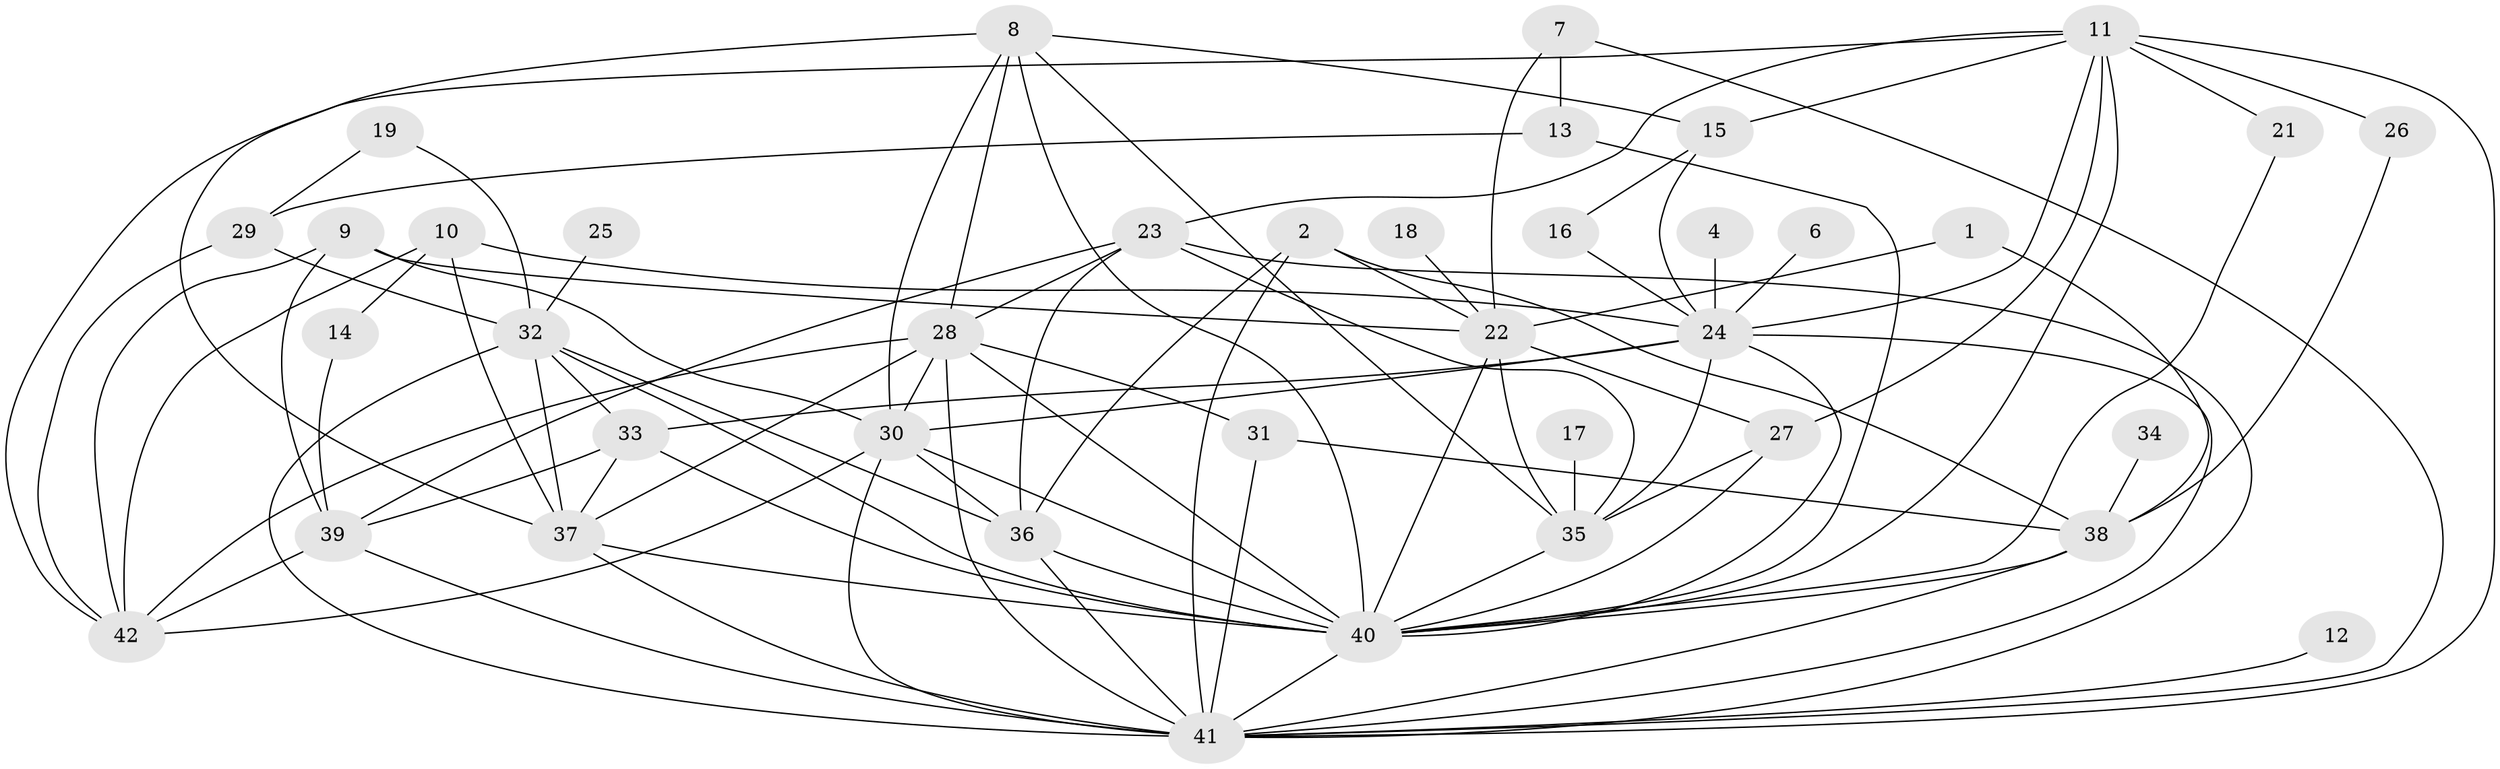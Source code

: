 // original degree distribution, {7: 0.08333333333333333, 3: 0.19047619047619047, 2: 0.17857142857142858, 4: 0.2619047619047619, 0: 0.03571428571428571, 1: 0.10714285714285714, 6: 0.07142857142857142, 5: 0.07142857142857142}
// Generated by graph-tools (version 1.1) at 2025/49/03/09/25 03:49:10]
// undirected, 39 vertices, 96 edges
graph export_dot {
graph [start="1"]
  node [color=gray90,style=filled];
  1;
  2;
  4;
  6;
  7;
  8;
  9;
  10;
  11;
  12;
  13;
  14;
  15;
  16;
  17;
  18;
  19;
  21;
  22;
  23;
  24;
  25;
  26;
  27;
  28;
  29;
  30;
  31;
  32;
  33;
  34;
  35;
  36;
  37;
  38;
  39;
  40;
  41;
  42;
  1 -- 22 [weight=1.0];
  1 -- 38 [weight=1.0];
  2 -- 22 [weight=1.0];
  2 -- 36 [weight=1.0];
  2 -- 38 [weight=1.0];
  2 -- 41 [weight=1.0];
  4 -- 24 [weight=1.0];
  6 -- 24 [weight=1.0];
  7 -- 13 [weight=1.0];
  7 -- 22 [weight=1.0];
  7 -- 41 [weight=1.0];
  8 -- 15 [weight=1.0];
  8 -- 28 [weight=1.0];
  8 -- 30 [weight=1.0];
  8 -- 35 [weight=1.0];
  8 -- 37 [weight=1.0];
  8 -- 40 [weight=1.0];
  9 -- 22 [weight=1.0];
  9 -- 30 [weight=1.0];
  9 -- 39 [weight=1.0];
  9 -- 42 [weight=1.0];
  10 -- 14 [weight=1.0];
  10 -- 24 [weight=1.0];
  10 -- 37 [weight=2.0];
  10 -- 42 [weight=1.0];
  11 -- 15 [weight=1.0];
  11 -- 21 [weight=1.0];
  11 -- 23 [weight=1.0];
  11 -- 24 [weight=1.0];
  11 -- 26 [weight=1.0];
  11 -- 27 [weight=1.0];
  11 -- 40 [weight=1.0];
  11 -- 41 [weight=1.0];
  11 -- 42 [weight=1.0];
  12 -- 41 [weight=1.0];
  13 -- 29 [weight=1.0];
  13 -- 40 [weight=1.0];
  14 -- 39 [weight=1.0];
  15 -- 16 [weight=1.0];
  15 -- 24 [weight=1.0];
  16 -- 24 [weight=1.0];
  17 -- 35 [weight=1.0];
  18 -- 22 [weight=1.0];
  19 -- 29 [weight=1.0];
  19 -- 32 [weight=1.0];
  21 -- 40 [weight=1.0];
  22 -- 27 [weight=1.0];
  22 -- 35 [weight=2.0];
  22 -- 40 [weight=1.0];
  23 -- 28 [weight=1.0];
  23 -- 35 [weight=1.0];
  23 -- 36 [weight=1.0];
  23 -- 39 [weight=1.0];
  23 -- 41 [weight=1.0];
  24 -- 30 [weight=1.0];
  24 -- 33 [weight=1.0];
  24 -- 35 [weight=2.0];
  24 -- 40 [weight=1.0];
  24 -- 41 [weight=1.0];
  25 -- 32 [weight=1.0];
  26 -- 38 [weight=1.0];
  27 -- 35 [weight=1.0];
  27 -- 40 [weight=1.0];
  28 -- 30 [weight=1.0];
  28 -- 31 [weight=1.0];
  28 -- 37 [weight=1.0];
  28 -- 40 [weight=1.0];
  28 -- 41 [weight=1.0];
  28 -- 42 [weight=1.0];
  29 -- 32 [weight=1.0];
  29 -- 42 [weight=1.0];
  30 -- 36 [weight=1.0];
  30 -- 40 [weight=1.0];
  30 -- 41 [weight=1.0];
  30 -- 42 [weight=1.0];
  31 -- 38 [weight=1.0];
  31 -- 41 [weight=1.0];
  32 -- 33 [weight=1.0];
  32 -- 36 [weight=1.0];
  32 -- 37 [weight=1.0];
  32 -- 40 [weight=1.0];
  32 -- 41 [weight=1.0];
  33 -- 37 [weight=1.0];
  33 -- 39 [weight=1.0];
  33 -- 40 [weight=1.0];
  34 -- 38 [weight=1.0];
  35 -- 40 [weight=1.0];
  36 -- 40 [weight=1.0];
  36 -- 41 [weight=1.0];
  37 -- 40 [weight=1.0];
  37 -- 41 [weight=1.0];
  38 -- 40 [weight=1.0];
  38 -- 41 [weight=1.0];
  39 -- 41 [weight=1.0];
  39 -- 42 [weight=1.0];
  40 -- 41 [weight=1.0];
}
